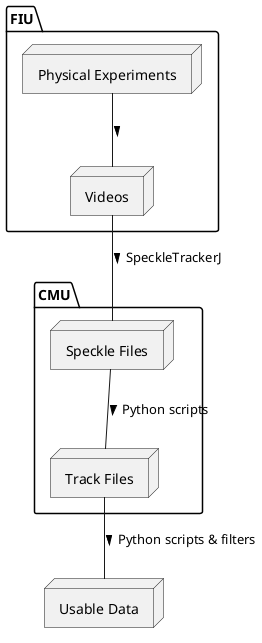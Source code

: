 @startuml

folder FIU {
    node "Physical Experiments" as A
    node "Videos" as B
}

folder CMU {
    node "Speckle Files" as C
    node "Track Files" as D
}

node "Usable Data" as E

A -d- B :>
B -d- C : SpeckleTrackerJ >
C -d- D : Python scripts >
D -d- E : Python scripts & filters >

@enduml
